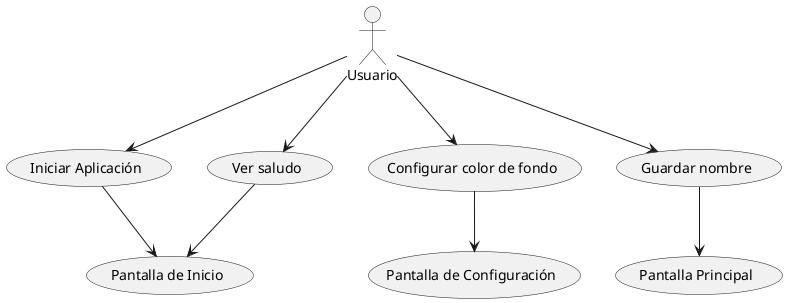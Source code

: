 @startuml
actor Usuario as User

User --> (Iniciar Aplicación)
User --> (Configurar color de fondo)
User --> (Guardar nombre)
User --> (Ver saludo)

(Iniciar Aplicación) --> (Pantalla de Inicio)
(Guardar nombre) --> (Pantalla Principal)
(Configurar color de fondo) --> (Pantalla de Configuración)
(Ver saludo) --> (Pantalla de Inicio)

@enduml

